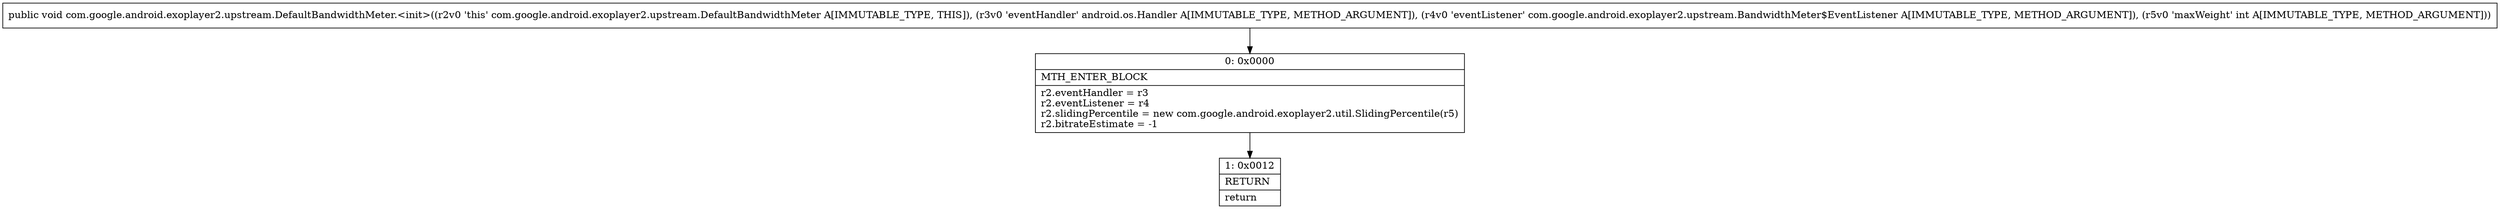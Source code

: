 digraph "CFG forcom.google.android.exoplayer2.upstream.DefaultBandwidthMeter.\<init\>(Landroid\/os\/Handler;Lcom\/google\/android\/exoplayer2\/upstream\/BandwidthMeter$EventListener;I)V" {
Node_0 [shape=record,label="{0\:\ 0x0000|MTH_ENTER_BLOCK\l|r2.eventHandler = r3\lr2.eventListener = r4\lr2.slidingPercentile = new com.google.android.exoplayer2.util.SlidingPercentile(r5)\lr2.bitrateEstimate = \-1\l}"];
Node_1 [shape=record,label="{1\:\ 0x0012|RETURN\l|return\l}"];
MethodNode[shape=record,label="{public void com.google.android.exoplayer2.upstream.DefaultBandwidthMeter.\<init\>((r2v0 'this' com.google.android.exoplayer2.upstream.DefaultBandwidthMeter A[IMMUTABLE_TYPE, THIS]), (r3v0 'eventHandler' android.os.Handler A[IMMUTABLE_TYPE, METHOD_ARGUMENT]), (r4v0 'eventListener' com.google.android.exoplayer2.upstream.BandwidthMeter$EventListener A[IMMUTABLE_TYPE, METHOD_ARGUMENT]), (r5v0 'maxWeight' int A[IMMUTABLE_TYPE, METHOD_ARGUMENT])) }"];
MethodNode -> Node_0;
Node_0 -> Node_1;
}

